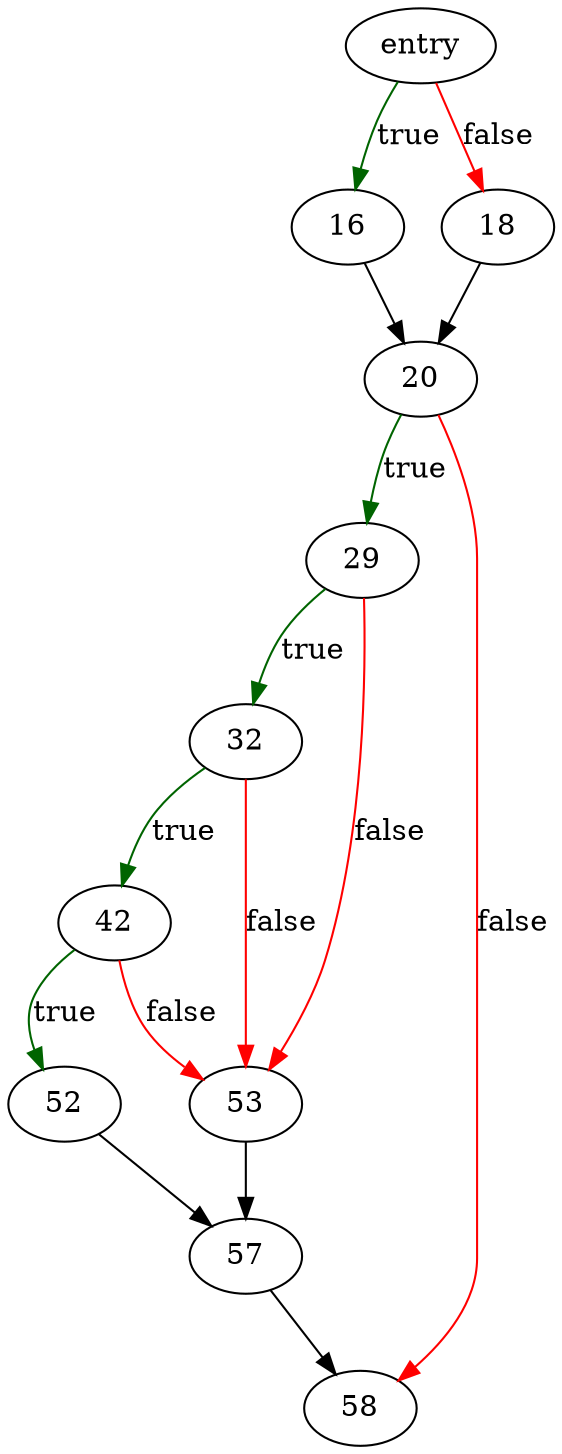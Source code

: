 digraph "binCollFunc" {
	// Node definitions.
	5 [label=entry];
	16;
	18;
	20;
	29;
	32;
	42;
	52;
	53;
	57;
	58;

	// Edge definitions.
	5 -> 16 [
		color=darkgreen
		label=true
	];
	5 -> 18 [
		color=red
		label=false
	];
	16 -> 20;
	18 -> 20;
	20 -> 29 [
		color=darkgreen
		label=true
	];
	20 -> 58 [
		color=red
		label=false
	];
	29 -> 32 [
		color=darkgreen
		label=true
	];
	29 -> 53 [
		color=red
		label=false
	];
	32 -> 42 [
		color=darkgreen
		label=true
	];
	32 -> 53 [
		color=red
		label=false
	];
	42 -> 52 [
		color=darkgreen
		label=true
	];
	42 -> 53 [
		color=red
		label=false
	];
	52 -> 57;
	53 -> 57;
	57 -> 58;
}